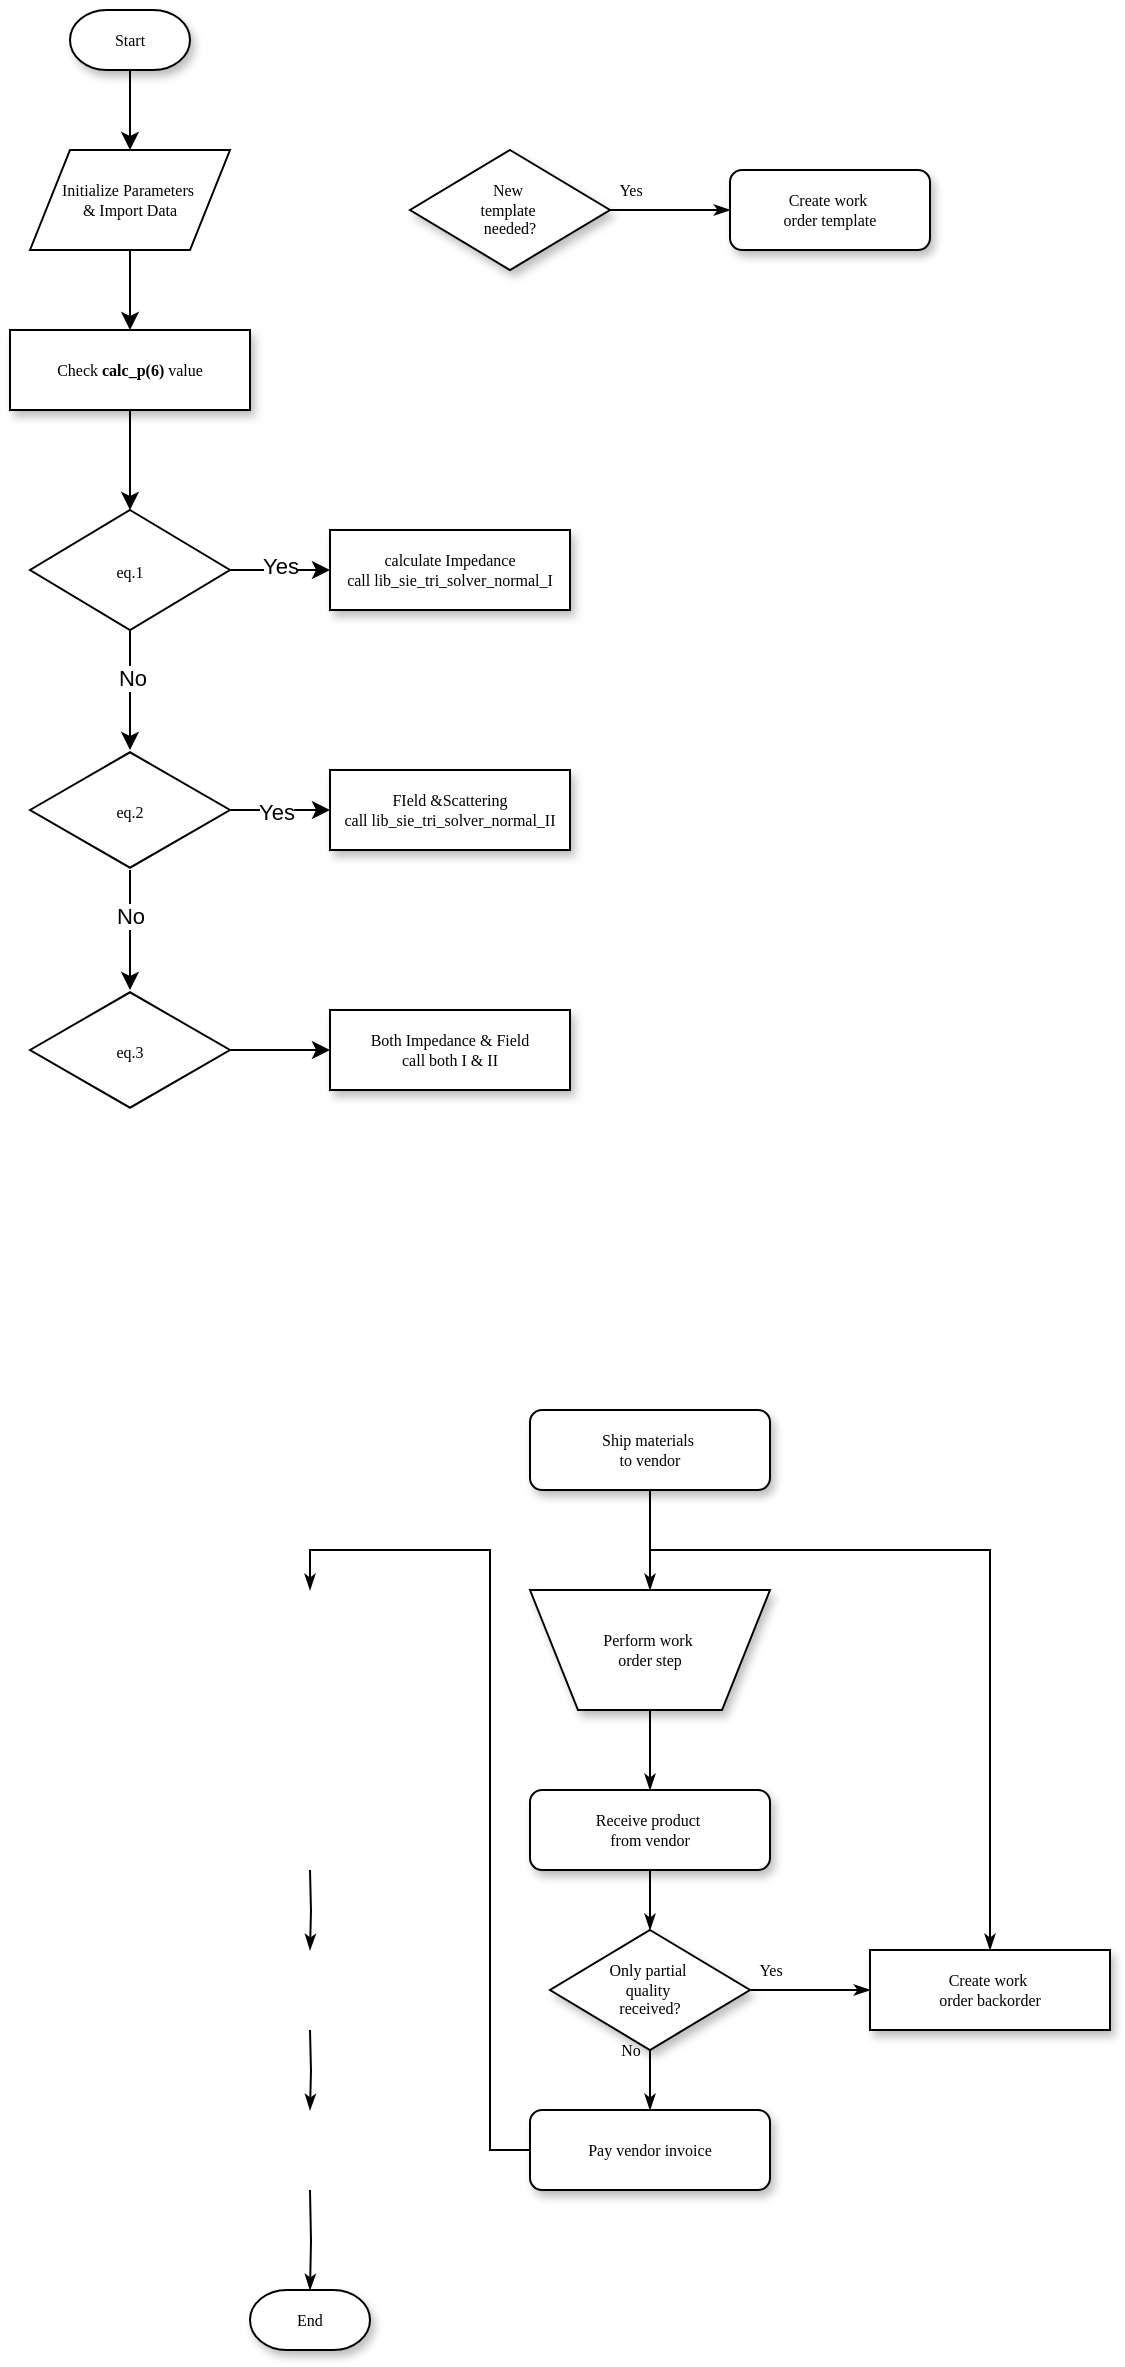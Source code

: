 <mxfile version="26.1.2">
  <diagram name="Page-1" id="edf60f1a-56cd-e834-aa8a-f176f3a09ee4">
    <mxGraphModel dx="939" dy="530" grid="1" gridSize="10" guides="1" tooltips="1" connect="1" arrows="1" fold="1" page="1" pageScale="1" pageWidth="1100" pageHeight="850" background="none" math="0" shadow="0">
      <root>
        <mxCell id="0" />
        <mxCell id="1" parent="0" />
        <mxCell id="60e70716793133e9-34" value="Yes" style="edgeStyle=orthogonalEdgeStyle;rounded=0;html=1;labelBackgroundColor=none;startSize=5;endArrow=classicThin;endFill=1;endSize=5;jettySize=auto;orthogonalLoop=1;strokeWidth=1;fontFamily=Verdana;fontSize=8" parent="1" source="60e70716793133e9-7" target="60e70716793133e9-8" edge="1">
          <mxGeometry x="-0.667" y="10" relative="1" as="geometry">
            <mxPoint as="offset" />
          </mxGeometry>
        </mxCell>
        <mxCell id="60e70716793133e9-7" value="New&amp;nbsp;&lt;div&gt;template&amp;nbsp;&lt;/div&gt;&lt;div&gt;needed?&lt;/div&gt;" style="rhombus;whiteSpace=wrap;html=1;rounded=0;shadow=1;labelBackgroundColor=none;strokeWidth=1;fontFamily=Verdana;fontSize=8;align=center;" parent="1" vertex="1">
          <mxGeometry x="390" y="220" width="100" height="60" as="geometry" />
        </mxCell>
        <mxCell id="60e70716793133e9-8" value="Create work&amp;nbsp;&lt;div&gt;order template&lt;/div&gt;" style="rounded=1;whiteSpace=wrap;html=1;shadow=1;labelBackgroundColor=none;strokeWidth=1;fontFamily=Verdana;fontSize=8;align=center;" parent="1" vertex="1">
          <mxGeometry x="550" y="230" width="100" height="40" as="geometry" />
        </mxCell>
        <mxCell id="60e70716793133e9-10" value="calculate Impedance&lt;div&gt;call lib_sie_tri_solver_normal_I&lt;/div&gt;" style="whiteSpace=wrap;html=1;rounded=0;shadow=1;labelBackgroundColor=none;strokeWidth=1;fontFamily=Verdana;fontSize=8;align=center;" parent="1" vertex="1">
          <mxGeometry x="350" y="410" width="120" height="40" as="geometry" />
        </mxCell>
        <mxCell id="zDwNnAJiz61nvJDHIgVN-12" value="" style="edgeStyle=orthogonalEdgeStyle;rounded=0;orthogonalLoop=1;jettySize=auto;html=1;" edge="1" parent="1" source="60e70716793133e9-11" target="zDwNnAJiz61nvJDHIgVN-2">
          <mxGeometry relative="1" as="geometry" />
        </mxCell>
        <mxCell id="60e70716793133e9-11" value="Check &lt;b&gt;calc_p(6)&lt;/b&gt; value" style="whiteSpace=wrap;html=1;rounded=0;shadow=1;labelBackgroundColor=none;strokeWidth=1;fontFamily=Verdana;fontSize=8;align=center;spacing=6;" parent="1" vertex="1">
          <mxGeometry x="190" y="310" width="120" height="40" as="geometry" />
        </mxCell>
        <mxCell id="60e70716793133e9-12" value="FIeld &amp;amp;Scattering&lt;div&gt;call lib_sie_tri_solver_normal_II&lt;/div&gt;" style="whiteSpace=wrap;html=1;rounded=0;shadow=1;labelBackgroundColor=none;strokeWidth=1;fontFamily=Verdana;fontSize=8;align=center;spacing=6;" parent="1" vertex="1">
          <mxGeometry x="350" y="530" width="120" height="40" as="geometry" />
        </mxCell>
        <mxCell id="60e70716793133e9-49" style="edgeStyle=orthogonalEdgeStyle;rounded=0;html=1;labelBackgroundColor=none;startSize=5;endArrow=classicThin;endFill=1;endSize=5;jettySize=auto;orthogonalLoop=1;strokeWidth=1;fontFamily=Verdana;fontSize=8" parent="1" source="60e70716793133e9-20" target="60e70716793133e9-22" edge="1">
          <mxGeometry relative="1" as="geometry" />
        </mxCell>
        <mxCell id="60e70716793133e9-53" style="edgeStyle=orthogonalEdgeStyle;rounded=0;html=1;labelBackgroundColor=none;startSize=5;endArrow=classicThin;endFill=1;endSize=5;jettySize=auto;orthogonalLoop=1;strokeWidth=1;fontFamily=Verdana;fontSize=8" parent="1" source="60e70716793133e9-20" target="60e70716793133e9-27" edge="1">
          <mxGeometry relative="1" as="geometry">
            <Array as="points">
              <mxPoint x="510" y="920" />
              <mxPoint x="680" y="920" />
            </Array>
          </mxGeometry>
        </mxCell>
        <mxCell id="60e70716793133e9-20" value="Ship materials&amp;nbsp;&lt;div&gt;to vendor&lt;/div&gt;" style="rounded=1;whiteSpace=wrap;html=1;shadow=1;labelBackgroundColor=none;strokeWidth=1;fontFamily=Verdana;fontSize=8;align=center;" parent="1" vertex="1">
          <mxGeometry x="450" y="850" width="120" height="40" as="geometry" />
        </mxCell>
        <mxCell id="60e70716793133e9-58" style="edgeStyle=orthogonalEdgeStyle;rounded=0;html=1;labelBackgroundColor=none;startSize=5;endArrow=classicThin;endFill=1;endSize=5;jettySize=auto;orthogonalLoop=1;strokeWidth=1;fontFamily=Verdana;fontSize=8" parent="1" source="60e70716793133e9-22" target="60e70716793133e9-24" edge="1">
          <mxGeometry relative="1" as="geometry" />
        </mxCell>
        <mxCell id="60e70716793133e9-22" value="Perform work&amp;nbsp;&lt;div&gt;order step&lt;/div&gt;" style="shape=trapezoid;whiteSpace=wrap;html=1;rounded=0;shadow=1;labelBackgroundColor=none;strokeWidth=1;fontFamily=Verdana;fontSize=8;align=center;flipV=1;" parent="1" vertex="1">
          <mxGeometry x="450" y="940" width="120" height="60" as="geometry" />
        </mxCell>
        <mxCell id="60e70716793133e9-55" style="edgeStyle=orthogonalEdgeStyle;rounded=0;html=1;labelBackgroundColor=none;startSize=5;endArrow=classicThin;endFill=1;endSize=5;jettySize=auto;orthogonalLoop=1;strokeWidth=1;fontFamily=Verdana;fontSize=8" parent="1" edge="1">
          <mxGeometry relative="1" as="geometry">
            <mxPoint x="340.0" y="1080" as="sourcePoint" />
            <mxPoint x="340" y="1120" as="targetPoint" />
          </mxGeometry>
        </mxCell>
        <mxCell id="60e70716793133e9-59" style="edgeStyle=orthogonalEdgeStyle;rounded=0;html=1;labelBackgroundColor=none;startSize=5;endArrow=classicThin;endFill=1;endSize=5;jettySize=auto;orthogonalLoop=1;strokeWidth=1;fontFamily=Verdana;fontSize=8" parent="1" source="60e70716793133e9-24" target="60e70716793133e9-26" edge="1">
          <mxGeometry relative="1" as="geometry" />
        </mxCell>
        <mxCell id="60e70716793133e9-24" value="Receive product&amp;nbsp;&lt;div&gt;from vendor&lt;/div&gt;" style="rounded=1;whiteSpace=wrap;html=1;shadow=1;labelBackgroundColor=none;strokeWidth=1;fontFamily=Verdana;fontSize=8;align=center;" parent="1" vertex="1">
          <mxGeometry x="450" y="1040" width="120" height="40" as="geometry" />
        </mxCell>
        <mxCell id="60e70716793133e9-56" style="edgeStyle=orthogonalEdgeStyle;rounded=0;html=1;labelBackgroundColor=none;startSize=5;endArrow=classicThin;endFill=1;endSize=5;jettySize=auto;orthogonalLoop=1;strokeWidth=1;fontFamily=Verdana;fontSize=8" parent="1" edge="1">
          <mxGeometry relative="1" as="geometry">
            <mxPoint x="340.0" y="1160" as="sourcePoint" />
            <mxPoint x="340" y="1200" as="targetPoint" />
          </mxGeometry>
        </mxCell>
        <mxCell id="60e70716793133e9-60" value="No" style="edgeStyle=orthogonalEdgeStyle;rounded=0;html=1;labelBackgroundColor=none;startSize=5;endArrow=classicThin;endFill=1;endSize=5;jettySize=auto;orthogonalLoop=1;strokeWidth=1;fontFamily=Verdana;fontSize=8" parent="1" source="60e70716793133e9-26" target="60e70716793133e9-29" edge="1">
          <mxGeometry x="0.2" y="14" relative="1" as="geometry">
            <mxPoint x="-24" y="-10" as="offset" />
          </mxGeometry>
        </mxCell>
        <mxCell id="60e70716793133e9-61" value="Yes" style="edgeStyle=orthogonalEdgeStyle;rounded=0;html=1;labelBackgroundColor=none;startSize=5;endArrow=classicThin;endFill=1;endSize=5;jettySize=auto;orthogonalLoop=1;strokeWidth=1;fontFamily=Verdana;fontSize=8" parent="1" source="60e70716793133e9-26" target="60e70716793133e9-27" edge="1">
          <mxGeometry x="-0.667" y="10" relative="1" as="geometry">
            <mxPoint as="offset" />
          </mxGeometry>
        </mxCell>
        <mxCell id="60e70716793133e9-26" value="Only partial&amp;nbsp;&lt;div&gt;quality&amp;nbsp;&lt;/div&gt;&lt;div&gt;received?&lt;/div&gt;" style="rhombus;whiteSpace=wrap;html=1;rounded=0;shadow=1;labelBackgroundColor=none;strokeWidth=1;fontFamily=Verdana;fontSize=8;align=center;" parent="1" vertex="1">
          <mxGeometry x="460" y="1110" width="100" height="60" as="geometry" />
        </mxCell>
        <mxCell id="60e70716793133e9-27" value="Create work&amp;nbsp;&lt;div&gt;order backorder&lt;/div&gt;" style="whiteSpace=wrap;html=1;rounded=0;shadow=1;labelBackgroundColor=none;strokeWidth=1;fontFamily=Verdana;fontSize=8;align=center;" parent="1" vertex="1">
          <mxGeometry x="620" y="1120" width="120" height="40" as="geometry" />
        </mxCell>
        <mxCell id="60e70716793133e9-57" style="edgeStyle=orthogonalEdgeStyle;rounded=0;html=1;labelBackgroundColor=none;startSize=5;endArrow=classicThin;endFill=1;endSize=5;jettySize=auto;orthogonalLoop=1;strokeWidth=1;fontFamily=Verdana;fontSize=8" parent="1" target="60e70716793133e9-30" edge="1">
          <mxGeometry relative="1" as="geometry">
            <mxPoint x="340" y="1240" as="sourcePoint" />
          </mxGeometry>
        </mxCell>
        <mxCell id="60e70716793133e9-62" style="edgeStyle=orthogonalEdgeStyle;rounded=0;html=1;labelBackgroundColor=none;startSize=5;endArrow=classicThin;endFill=1;endSize=5;jettySize=auto;orthogonalLoop=1;strokeWidth=1;fontFamily=Verdana;fontSize=8" parent="1" source="60e70716793133e9-29" edge="1">
          <mxGeometry relative="1" as="geometry">
            <Array as="points">
              <mxPoint x="430" y="1220" />
              <mxPoint x="430" y="920" />
              <mxPoint x="340" y="920" />
            </Array>
            <mxPoint x="340.0" y="940" as="targetPoint" />
          </mxGeometry>
        </mxCell>
        <mxCell id="60e70716793133e9-29" value="Pay vendor invoice" style="rounded=1;whiteSpace=wrap;html=1;shadow=1;labelBackgroundColor=none;strokeWidth=1;fontFamily=Verdana;fontSize=8;align=center;" parent="1" vertex="1">
          <mxGeometry x="450" y="1200" width="120" height="40" as="geometry" />
        </mxCell>
        <mxCell id="60e70716793133e9-30" value="End" style="strokeWidth=1;html=1;shape=mxgraph.flowchart.terminator;whiteSpace=wrap;rounded=0;shadow=1;labelBackgroundColor=none;fontFamily=Verdana;fontSize=8;align=center;" parent="1" vertex="1">
          <mxGeometry x="310" y="1290" width="60" height="30" as="geometry" />
        </mxCell>
        <mxCell id="zDwNnAJiz61nvJDHIgVN-25" value="" style="edgeStyle=orthogonalEdgeStyle;rounded=0;orthogonalLoop=1;jettySize=auto;html=1;" edge="1" parent="1" source="dd23iSU-7GwLA_ETjXJJ-1" target="zDwNnAJiz61nvJDHIgVN-24">
          <mxGeometry relative="1" as="geometry" />
        </mxCell>
        <mxCell id="dd23iSU-7GwLA_ETjXJJ-1" value="Start" style="strokeWidth=1;html=1;shape=mxgraph.flowchart.terminator;whiteSpace=wrap;rounded=0;shadow=1;labelBackgroundColor=none;fontFamily=Verdana;fontSize=8;align=center;" parent="1" vertex="1">
          <mxGeometry x="220" y="150" width="60" height="30" as="geometry" />
        </mxCell>
        <mxCell id="zDwNnAJiz61nvJDHIgVN-7" value="" style="edgeStyle=orthogonalEdgeStyle;rounded=0;orthogonalLoop=1;jettySize=auto;html=1;" edge="1" parent="1" source="zDwNnAJiz61nvJDHIgVN-2" target="60e70716793133e9-10">
          <mxGeometry relative="1" as="geometry" />
        </mxCell>
        <mxCell id="zDwNnAJiz61nvJDHIgVN-9" value="Yes" style="edgeLabel;html=1;align=center;verticalAlign=middle;resizable=0;points=[];" vertex="1" connectable="0" parent="zDwNnAJiz61nvJDHIgVN-7">
          <mxGeometry x="0.003" y="2" relative="1" as="geometry">
            <mxPoint as="offset" />
          </mxGeometry>
        </mxCell>
        <mxCell id="zDwNnAJiz61nvJDHIgVN-14" value="" style="edgeStyle=orthogonalEdgeStyle;rounded=0;orthogonalLoop=1;jettySize=auto;html=1;" edge="1" parent="1" source="zDwNnAJiz61nvJDHIgVN-2" target="zDwNnAJiz61nvJDHIgVN-13">
          <mxGeometry relative="1" as="geometry" />
        </mxCell>
        <mxCell id="zDwNnAJiz61nvJDHIgVN-19" value="No" style="edgeLabel;html=1;align=center;verticalAlign=middle;resizable=0;points=[];" vertex="1" connectable="0" parent="zDwNnAJiz61nvJDHIgVN-14">
          <mxGeometry x="-0.196" y="1" relative="1" as="geometry">
            <mxPoint as="offset" />
          </mxGeometry>
        </mxCell>
        <mxCell id="zDwNnAJiz61nvJDHIgVN-2" value="&lt;font style=&quot;font-size: 8px;&quot; face=&quot;Verdana&quot;&gt;eq.1&lt;/font&gt;" style="rhombus;whiteSpace=wrap;html=1;" vertex="1" parent="1">
          <mxGeometry x="200" y="400" width="100" height="60" as="geometry" />
        </mxCell>
        <mxCell id="zDwNnAJiz61nvJDHIgVN-15" value="" style="edgeStyle=orthogonalEdgeStyle;rounded=0;orthogonalLoop=1;jettySize=auto;html=1;" edge="1" parent="1" source="zDwNnAJiz61nvJDHIgVN-13" target="60e70716793133e9-12">
          <mxGeometry relative="1" as="geometry" />
        </mxCell>
        <mxCell id="zDwNnAJiz61nvJDHIgVN-16" value="Yes" style="edgeLabel;html=1;align=center;verticalAlign=middle;resizable=0;points=[];" vertex="1" connectable="0" parent="zDwNnAJiz61nvJDHIgVN-15">
          <mxGeometry x="-0.11" y="-1" relative="1" as="geometry">
            <mxPoint as="offset" />
          </mxGeometry>
        </mxCell>
        <mxCell id="zDwNnAJiz61nvJDHIgVN-18" value="" style="edgeStyle=orthogonalEdgeStyle;rounded=0;orthogonalLoop=1;jettySize=auto;html=1;" edge="1" parent="1" source="zDwNnAJiz61nvJDHIgVN-13" target="zDwNnAJiz61nvJDHIgVN-17">
          <mxGeometry relative="1" as="geometry" />
        </mxCell>
        <mxCell id="zDwNnAJiz61nvJDHIgVN-20" value="No" style="edgeLabel;html=1;align=center;verticalAlign=middle;resizable=0;points=[];" vertex="1" connectable="0" parent="zDwNnAJiz61nvJDHIgVN-18">
          <mxGeometry x="-0.255" relative="1" as="geometry">
            <mxPoint as="offset" />
          </mxGeometry>
        </mxCell>
        <mxCell id="zDwNnAJiz61nvJDHIgVN-13" value="&lt;font style=&quot;font-size: 8px;&quot; face=&quot;Verdana&quot;&gt;eq.2&lt;/font&gt;" style="html=1;whiteSpace=wrap;aspect=fixed;shape=isoRectangle;" vertex="1" parent="1">
          <mxGeometry x="200" y="520" width="100" height="60" as="geometry" />
        </mxCell>
        <mxCell id="zDwNnAJiz61nvJDHIgVN-23" value="" style="edgeStyle=orthogonalEdgeStyle;rounded=0;orthogonalLoop=1;jettySize=auto;html=1;" edge="1" parent="1" source="zDwNnAJiz61nvJDHIgVN-17" target="zDwNnAJiz61nvJDHIgVN-21">
          <mxGeometry relative="1" as="geometry" />
        </mxCell>
        <mxCell id="zDwNnAJiz61nvJDHIgVN-17" value="&lt;font style=&quot;font-size: 8px;&quot; face=&quot;Verdana&quot;&gt;eq.3&lt;/font&gt;" style="html=1;whiteSpace=wrap;aspect=fixed;shape=isoRectangle;" vertex="1" parent="1">
          <mxGeometry x="200" y="640" width="100" height="60" as="geometry" />
        </mxCell>
        <mxCell id="zDwNnAJiz61nvJDHIgVN-21" value="Both Impedance &amp;amp; Field&lt;div&gt;call both I &amp;amp; II&lt;/div&gt;" style="whiteSpace=wrap;html=1;rounded=0;shadow=1;labelBackgroundColor=none;strokeWidth=1;fontFamily=Verdana;fontSize=8;align=center;spacing=6;" vertex="1" parent="1">
          <mxGeometry x="350" y="650" width="120" height="40" as="geometry" />
        </mxCell>
        <mxCell id="zDwNnAJiz61nvJDHIgVN-26" value="" style="edgeStyle=orthogonalEdgeStyle;rounded=0;orthogonalLoop=1;jettySize=auto;html=1;" edge="1" parent="1" source="zDwNnAJiz61nvJDHIgVN-24" target="60e70716793133e9-11">
          <mxGeometry relative="1" as="geometry" />
        </mxCell>
        <mxCell id="zDwNnAJiz61nvJDHIgVN-24" value="Initialize Parameters&amp;nbsp;&lt;div&gt;&amp;amp; Import Data&lt;/div&gt;" style="shape=parallelogram;perimeter=parallelogramPerimeter;whiteSpace=wrap;html=1;fixedSize=1;fontFamily=Verdana;fontSize=8;" vertex="1" parent="1">
          <mxGeometry x="200" y="220" width="100" height="50" as="geometry" />
        </mxCell>
      </root>
    </mxGraphModel>
  </diagram>
</mxfile>
